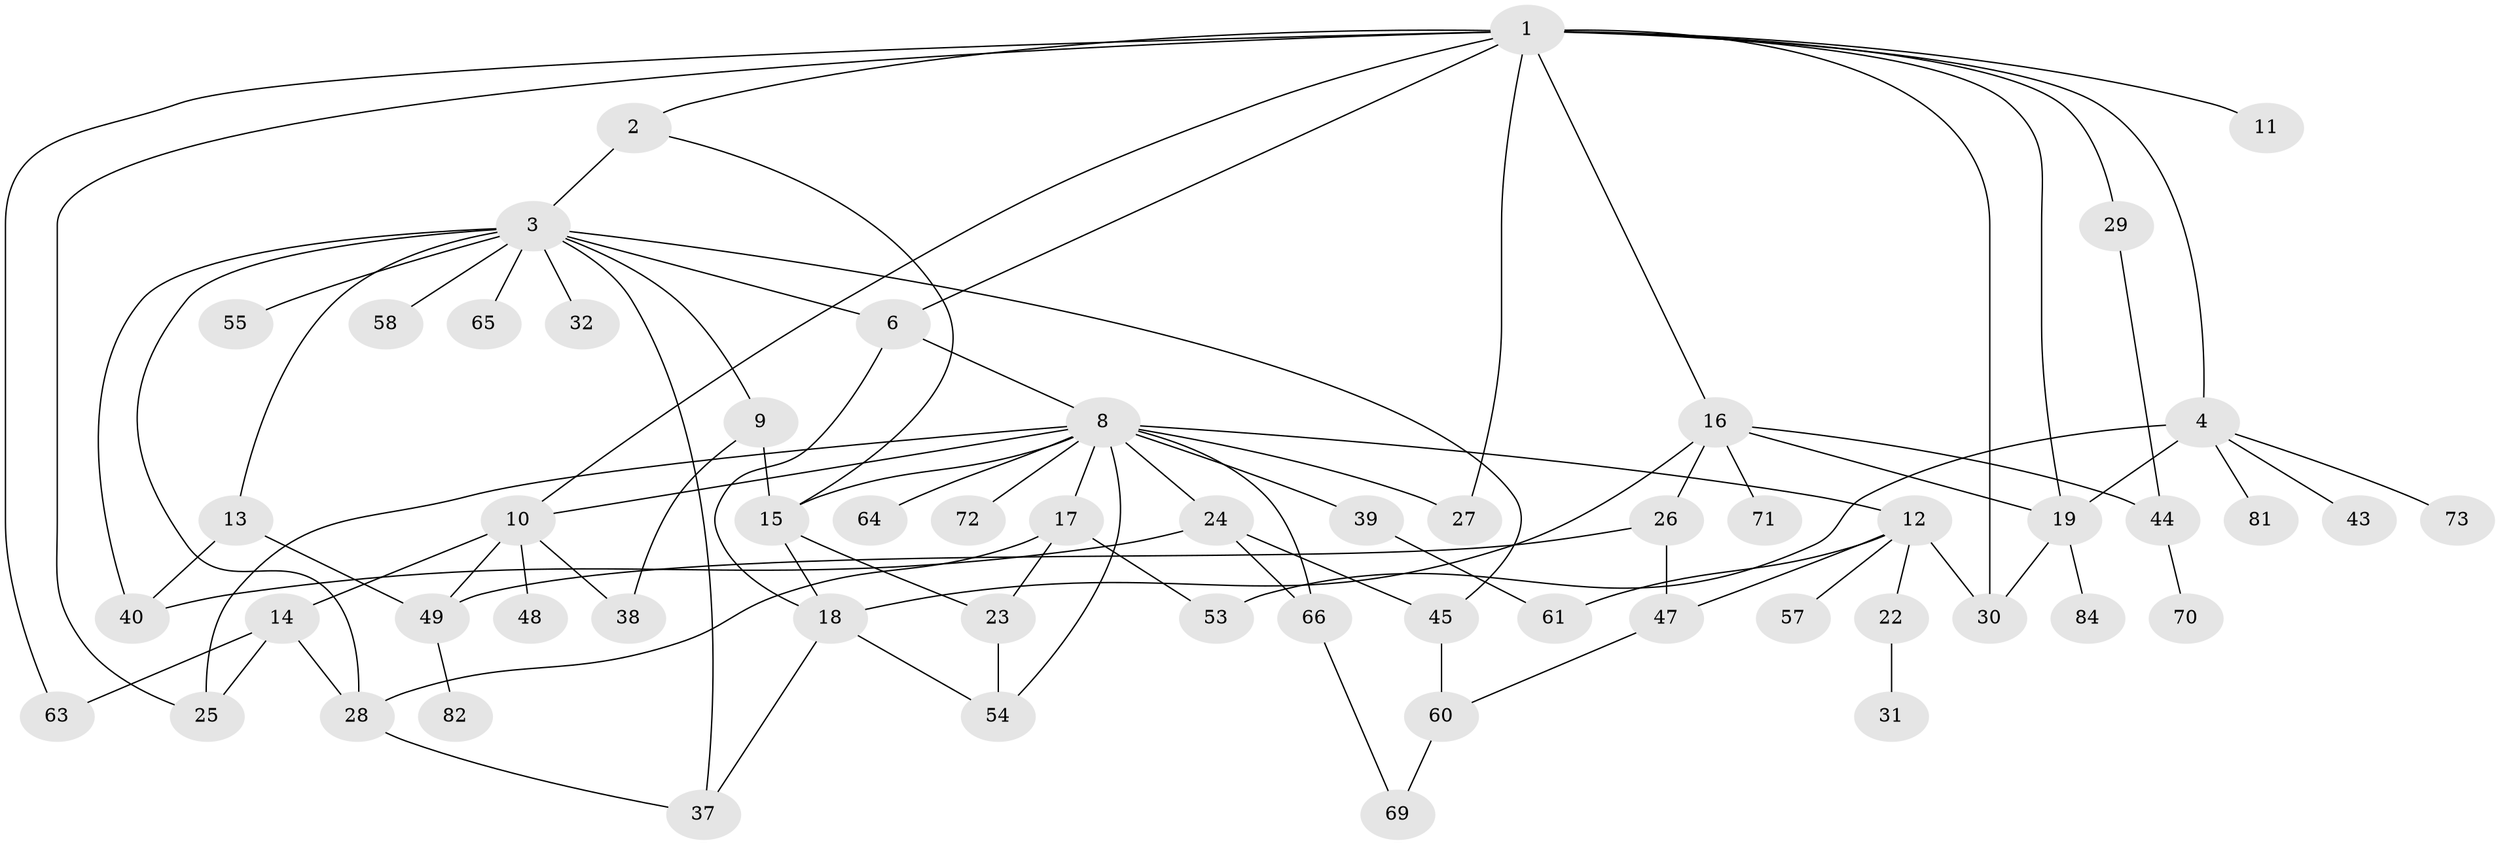// original degree distribution, {8: 0.011764705882352941, 4: 0.08235294117647059, 7: 0.023529411764705882, 5: 0.047058823529411764, 6: 0.011764705882352941, 12: 0.011764705882352941, 3: 0.3764705882352941, 1: 0.25882352941176473, 2: 0.17647058823529413}
// Generated by graph-tools (version 1.1) at 2025/41/03/06/25 10:41:26]
// undirected, 57 vertices, 90 edges
graph export_dot {
graph [start="1"]
  node [color=gray90,style=filled];
  1 [super="+5"];
  2 [super="+79"];
  3 [super="+7"];
  4 [super="+42"];
  6;
  8 [super="+36"];
  9;
  10 [super="+46"];
  11;
  12 [super="+20"];
  13;
  14 [super="+35"];
  15 [super="+21"];
  16 [super="+33"];
  17;
  18 [super="+34"];
  19 [super="+80"];
  22;
  23;
  24 [super="+74"];
  25 [super="+41"];
  26 [super="+52"];
  27 [super="+59"];
  28 [super="+67"];
  29 [super="+85"];
  30 [super="+62"];
  31 [super="+83"];
  32;
  37;
  38;
  39 [super="+50"];
  40 [super="+51"];
  43 [super="+77"];
  44 [super="+56"];
  45;
  47;
  48;
  49 [super="+68"];
  53 [super="+76"];
  54;
  55;
  57;
  58;
  60 [super="+78"];
  61;
  63;
  64;
  65;
  66 [super="+75"];
  69;
  70;
  71;
  72;
  73;
  81;
  82;
  84;
  1 -- 2;
  1 -- 4;
  1 -- 6;
  1 -- 16;
  1 -- 29;
  1 -- 63;
  1 -- 10;
  1 -- 19;
  1 -- 27;
  1 -- 25;
  1 -- 11;
  1 -- 30;
  2 -- 3;
  2 -- 15;
  3 -- 13;
  3 -- 32;
  3 -- 55;
  3 -- 6;
  3 -- 40;
  3 -- 65;
  3 -- 37;
  3 -- 9;
  3 -- 58;
  3 -- 28;
  3 -- 45;
  4 -- 43;
  4 -- 73;
  4 -- 81;
  4 -- 19;
  4 -- 53;
  6 -- 8;
  6 -- 18;
  8 -- 10;
  8 -- 12;
  8 -- 17;
  8 -- 24;
  8 -- 39;
  8 -- 64;
  8 -- 72;
  8 -- 27;
  8 -- 54;
  8 -- 25;
  8 -- 15;
  8 -- 66;
  9 -- 38;
  9 -- 15;
  10 -- 14;
  10 -- 48;
  10 -- 49;
  10 -- 38;
  12 -- 22;
  12 -- 57;
  12 -- 61;
  12 -- 30;
  12 -- 47;
  13 -- 40;
  13 -- 49;
  14 -- 25;
  14 -- 63;
  14 -- 28;
  15 -- 23;
  15 -- 18;
  16 -- 26;
  16 -- 71;
  16 -- 18;
  16 -- 19;
  16 -- 44;
  17 -- 23;
  17 -- 28;
  17 -- 53;
  18 -- 54;
  18 -- 37;
  19 -- 84;
  19 -- 30;
  22 -- 31;
  23 -- 54;
  24 -- 66;
  24 -- 40;
  24 -- 45;
  26 -- 47;
  26 -- 49;
  28 -- 37;
  29 -- 44;
  39 -- 61;
  44 -- 70;
  45 -- 60;
  47 -- 60;
  49 -- 82;
  60 -- 69;
  66 -- 69;
}
